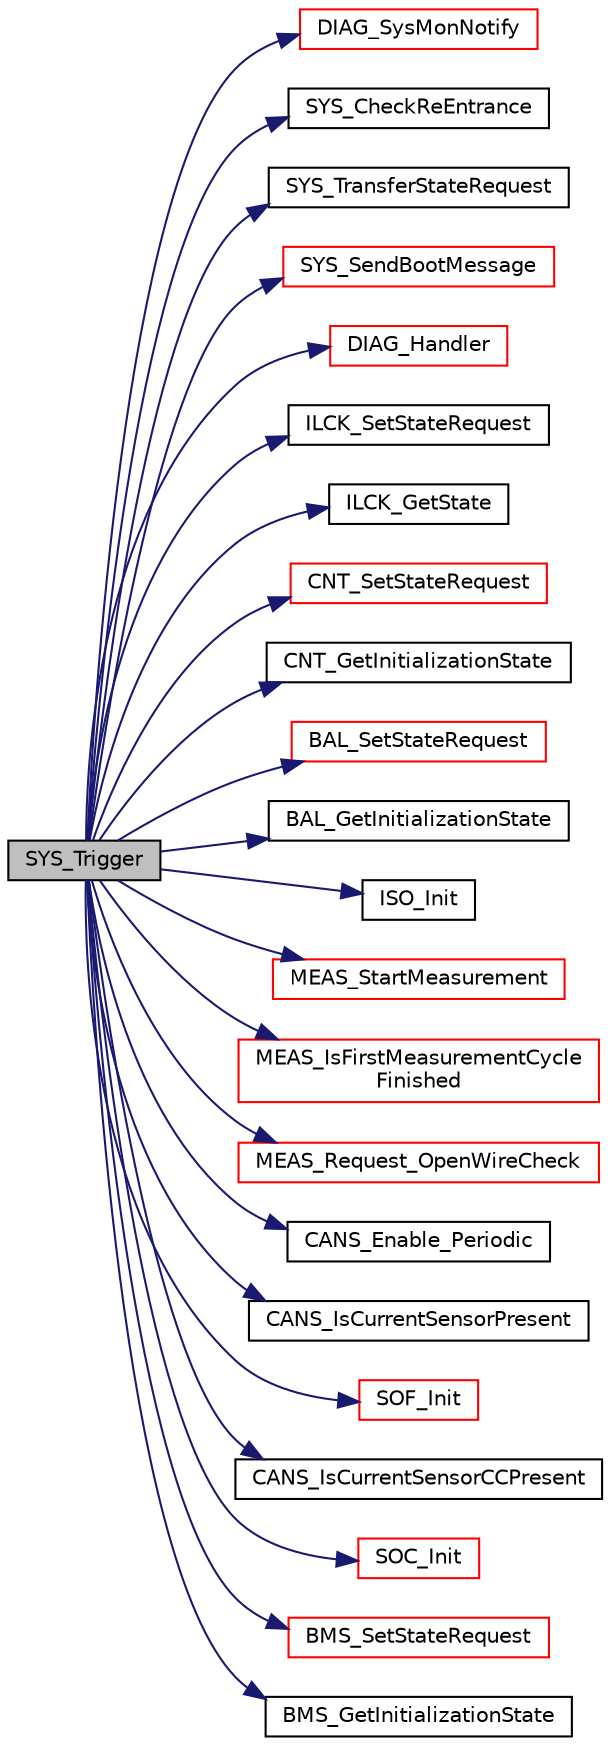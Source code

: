 digraph "SYS_Trigger"
{
  edge [fontname="Helvetica",fontsize="10",labelfontname="Helvetica",labelfontsize="10"];
  node [fontname="Helvetica",fontsize="10",shape=record];
  rankdir="LR";
  Node36 [label="SYS_Trigger",height=0.2,width=0.4,color="black", fillcolor="grey75", style="filled", fontcolor="black"];
  Node36 -> Node37 [color="midnightblue",fontsize="10",style="solid",fontname="Helvetica"];
  Node37 [label="DIAG_SysMonNotify",height=0.2,width=0.4,color="red", fillcolor="white", style="filled",URL="$diag_8c.html#a7970909aa22bb87427a96c694fbab0e4",tooltip="DIAG_SysMonNotify has to be called in every function using the system monitoring. ..."];
  Node36 -> Node39 [color="midnightblue",fontsize="10",style="solid",fontname="Helvetica"];
  Node39 [label="SYS_CheckReEntrance",height=0.2,width=0.4,color="black", fillcolor="white", style="filled",URL="$sys_8c.html#a5adfb527b70165a2abfa75a8a80aeace",tooltip="re-entrance check of SYS state machine trigger function "];
  Node36 -> Node40 [color="midnightblue",fontsize="10",style="solid",fontname="Helvetica"];
  Node40 [label="SYS_TransferStateRequest",height=0.2,width=0.4,color="black", fillcolor="white", style="filled",URL="$sys_8c.html#a31083c2e05ac5fe029a1a81d54b5f853",tooltip="transfers the current state request to the state machine. "];
  Node36 -> Node41 [color="midnightblue",fontsize="10",style="solid",fontname="Helvetica"];
  Node41 [label="SYS_SendBootMessage",height=0.2,width=0.4,color="red", fillcolor="white", style="filled",URL="$sys__cfg_8c.html#a95a1656ff0ffabf06decd8e8b7c5b1bd"];
  Node36 -> Node44 [color="midnightblue",fontsize="10",style="solid",fontname="Helvetica"];
  Node44 [label="DIAG_Handler",height=0.2,width=0.4,color="red", fillcolor="white", style="filled",URL="$group__API__DIAG.html#ga29e922af6b4c0f5c07d4d5b48b48d156",tooltip="DIAG_Handler provides generic error handling, based on diagnosis group.This function calls the handle..."];
  Node36 -> Node48 [color="midnightblue",fontsize="10",style="solid",fontname="Helvetica"];
  Node48 [label="ILCK_SetStateRequest",height=0.2,width=0.4,color="black", fillcolor="white", style="filled",URL="$interlock_8h.html#ab218c092199d1c3999262123352877fc",tooltip="sets the current state request of the state variable ilck_state. "];
  Node36 -> Node49 [color="midnightblue",fontsize="10",style="solid",fontname="Helvetica"];
  Node49 [label="ILCK_GetState",height=0.2,width=0.4,color="black", fillcolor="white", style="filled",URL="$interlock_8h.html#af3194f3e84a7a0a097d9c9c9f6b7330e",tooltip="gets the current state. "];
  Node36 -> Node50 [color="midnightblue",fontsize="10",style="solid",fontname="Helvetica"];
  Node50 [label="CNT_SetStateRequest",height=0.2,width=0.4,color="red", fillcolor="white", style="filled",URL="$contactor_8c.html#a6ff577c362c356e0bfae9b40377c1a99",tooltip="Sets the current state request of the state variable cont_state. "];
  Node36 -> Node52 [color="midnightblue",fontsize="10",style="solid",fontname="Helvetica"];
  Node52 [label="CNT_GetInitializationState",height=0.2,width=0.4,color="black", fillcolor="white", style="filled",URL="$contactor_8c.html#a35d04443a2932ccdf949058e3d460230",tooltip="Gets the initialization state. "];
  Node36 -> Node53 [color="midnightblue",fontsize="10",style="solid",fontname="Helvetica"];
  Node53 [label="BAL_SetStateRequest",height=0.2,width=0.4,color="red", fillcolor="white", style="filled",URL="$bal_8c.html#a1e9d7cabf5fbe4f033dc95ed554abd77",tooltip="sets the current state request of the state variable bal_state. "];
  Node36 -> Node55 [color="midnightblue",fontsize="10",style="solid",fontname="Helvetica"];
  Node55 [label="BAL_GetInitializationState",height=0.2,width=0.4,color="black", fillcolor="white", style="filled",URL="$bal_8c.html#a32d6c4872b4b5d616cac7aad172a3427",tooltip="gets the initialization state. "];
  Node36 -> Node56 [color="midnightblue",fontsize="10",style="solid",fontname="Helvetica"];
  Node56 [label="ISO_Init",height=0.2,width=0.4,color="black", fillcolor="white", style="filled",URL="$isoguard_8h.html#a7c24f002d607cfda45cbd73b8c514bd5",tooltip="Initializes SW-Isoguard modul and Enables HW-Bender-Modul. "];
  Node36 -> Node57 [color="midnightblue",fontsize="10",style="solid",fontname="Helvetica"];
  Node57 [label="MEAS_StartMeasurement",height=0.2,width=0.4,color="red", fillcolor="white", style="filled",URL="$meas_8c.html#a55247d0978a7017843bdb63b1e1c0d3d",tooltip="Makes the initialization request to the LTC state machine. "];
  Node36 -> Node62 [color="midnightblue",fontsize="10",style="solid",fontname="Helvetica"];
  Node62 [label="MEAS_IsFirstMeasurementCycle\lFinished",height=0.2,width=0.4,color="red", fillcolor="white", style="filled",URL="$meas_8c.html#afd00ee5bffce24a15a9606109087401b",tooltip="Checks if the first LTC measurement cycle was made. "];
  Node36 -> Node64 [color="midnightblue",fontsize="10",style="solid",fontname="Helvetica"];
  Node64 [label="MEAS_Request_OpenWireCheck",height=0.2,width=0.4,color="red", fillcolor="white", style="filled",URL="$meas_8c.html#a51294443d1e74b1c0ed485c589b60921",tooltip="Makes the request to the LTC state machine to perform open-wire check. "];
  Node36 -> Node65 [color="midnightblue",fontsize="10",style="solid",fontname="Helvetica"];
  Node65 [label="CANS_Enable_Periodic",height=0.2,width=0.4,color="black", fillcolor="white", style="filled",URL="$cansignal_8c.html#a28c789e881eaa97bf87a0b4e51f40423",tooltip="enable/disable the periodic transmit/receive. "];
  Node36 -> Node66 [color="midnightblue",fontsize="10",style="solid",fontname="Helvetica"];
  Node66 [label="CANS_IsCurrentSensorPresent",height=0.2,width=0.4,color="black", fillcolor="white", style="filled",URL="$cansignal_8c.html#a94e479f449b20c73b65d165cdae1d482",tooltip="set flag for presence of current sensor. "];
  Node36 -> Node67 [color="midnightblue",fontsize="10",style="solid",fontname="Helvetica"];
  Node67 [label="SOF_Init",height=0.2,width=0.4,color="red", fillcolor="white", style="filled",URL="$sox_8c.html#afd9a15c2da7ada29701833a9cd8c2c9e",tooltip="initializes the area for SOF (where derating starts and is fully active). "];
  Node36 -> Node69 [color="midnightblue",fontsize="10",style="solid",fontname="Helvetica"];
  Node69 [label="CANS_IsCurrentSensorCCPresent",height=0.2,width=0.4,color="black", fillcolor="white", style="filled",URL="$cansignal_8c.html#ac4c69a3c7d81c33764178e49e55b327a",tooltip="set flag for sending of C-C by current sensor. "];
  Node36 -> Node70 [color="midnightblue",fontsize="10",style="solid",fontname="Helvetica"];
  Node70 [label="SOC_Init",height=0.2,width=0.4,color="red", fillcolor="white", style="filled",URL="$sox_8c.html#aa56b5f66d49c50f99ea3986c40435b1a",tooltip="initializes startup SOC-related values like lookup from nonvolatile ram at startup ..."];
  Node36 -> Node75 [color="midnightblue",fontsize="10",style="solid",fontname="Helvetica"];
  Node75 [label="BMS_SetStateRequest",height=0.2,width=0.4,color="red", fillcolor="white", style="filled",URL="$bms_8c.html#a40eb276efea852638c5ba83e53569ebc",tooltip="sets the current state request of the state variable bms_state. "];
  Node36 -> Node77 [color="midnightblue",fontsize="10",style="solid",fontname="Helvetica"];
  Node77 [label="BMS_GetInitializationState",height=0.2,width=0.4,color="black", fillcolor="white", style="filled",URL="$bms_8c.html#af850323538c1146d9d9cfe7e3171162e",tooltip="Gets the initialization state. "];
}

